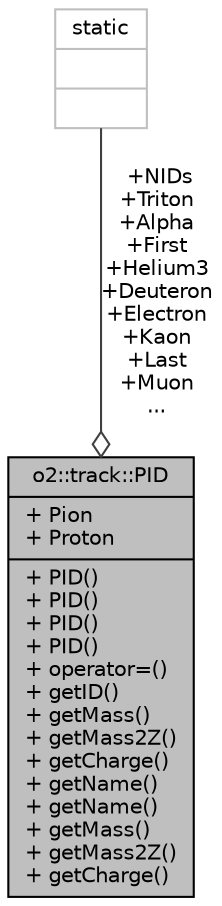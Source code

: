 digraph "o2::track::PID"
{
 // INTERACTIVE_SVG=YES
  bgcolor="transparent";
  edge [fontname="Helvetica",fontsize="10",labelfontname="Helvetica",labelfontsize="10"];
  node [fontname="Helvetica",fontsize="10",shape=record];
  Node1 [label="{o2::track::PID\n|+ Pion\l+ Proton\l|+ PID()\l+ PID()\l+ PID()\l+ PID()\l+ operator=()\l+ getID()\l+ getMass()\l+ getMass2Z()\l+ getCharge()\l+ getName()\l+ getName()\l+ getMass()\l+ getMass2Z()\l+ getCharge()\l}",height=0.2,width=0.4,color="black", fillcolor="grey75", style="filled", fontcolor="black"];
  Node2 -> Node1 [color="grey25",fontsize="10",style="solid",label=" +NIDs\n+Triton\n+Alpha\n+First\n+Helium3\n+Deuteron\n+Electron\n+Kaon\n+Last\n+Muon\n..." ,arrowhead="odiamond",fontname="Helvetica"];
  Node2 [label="{static\n||}",height=0.2,width=0.4,color="grey75"];
}
